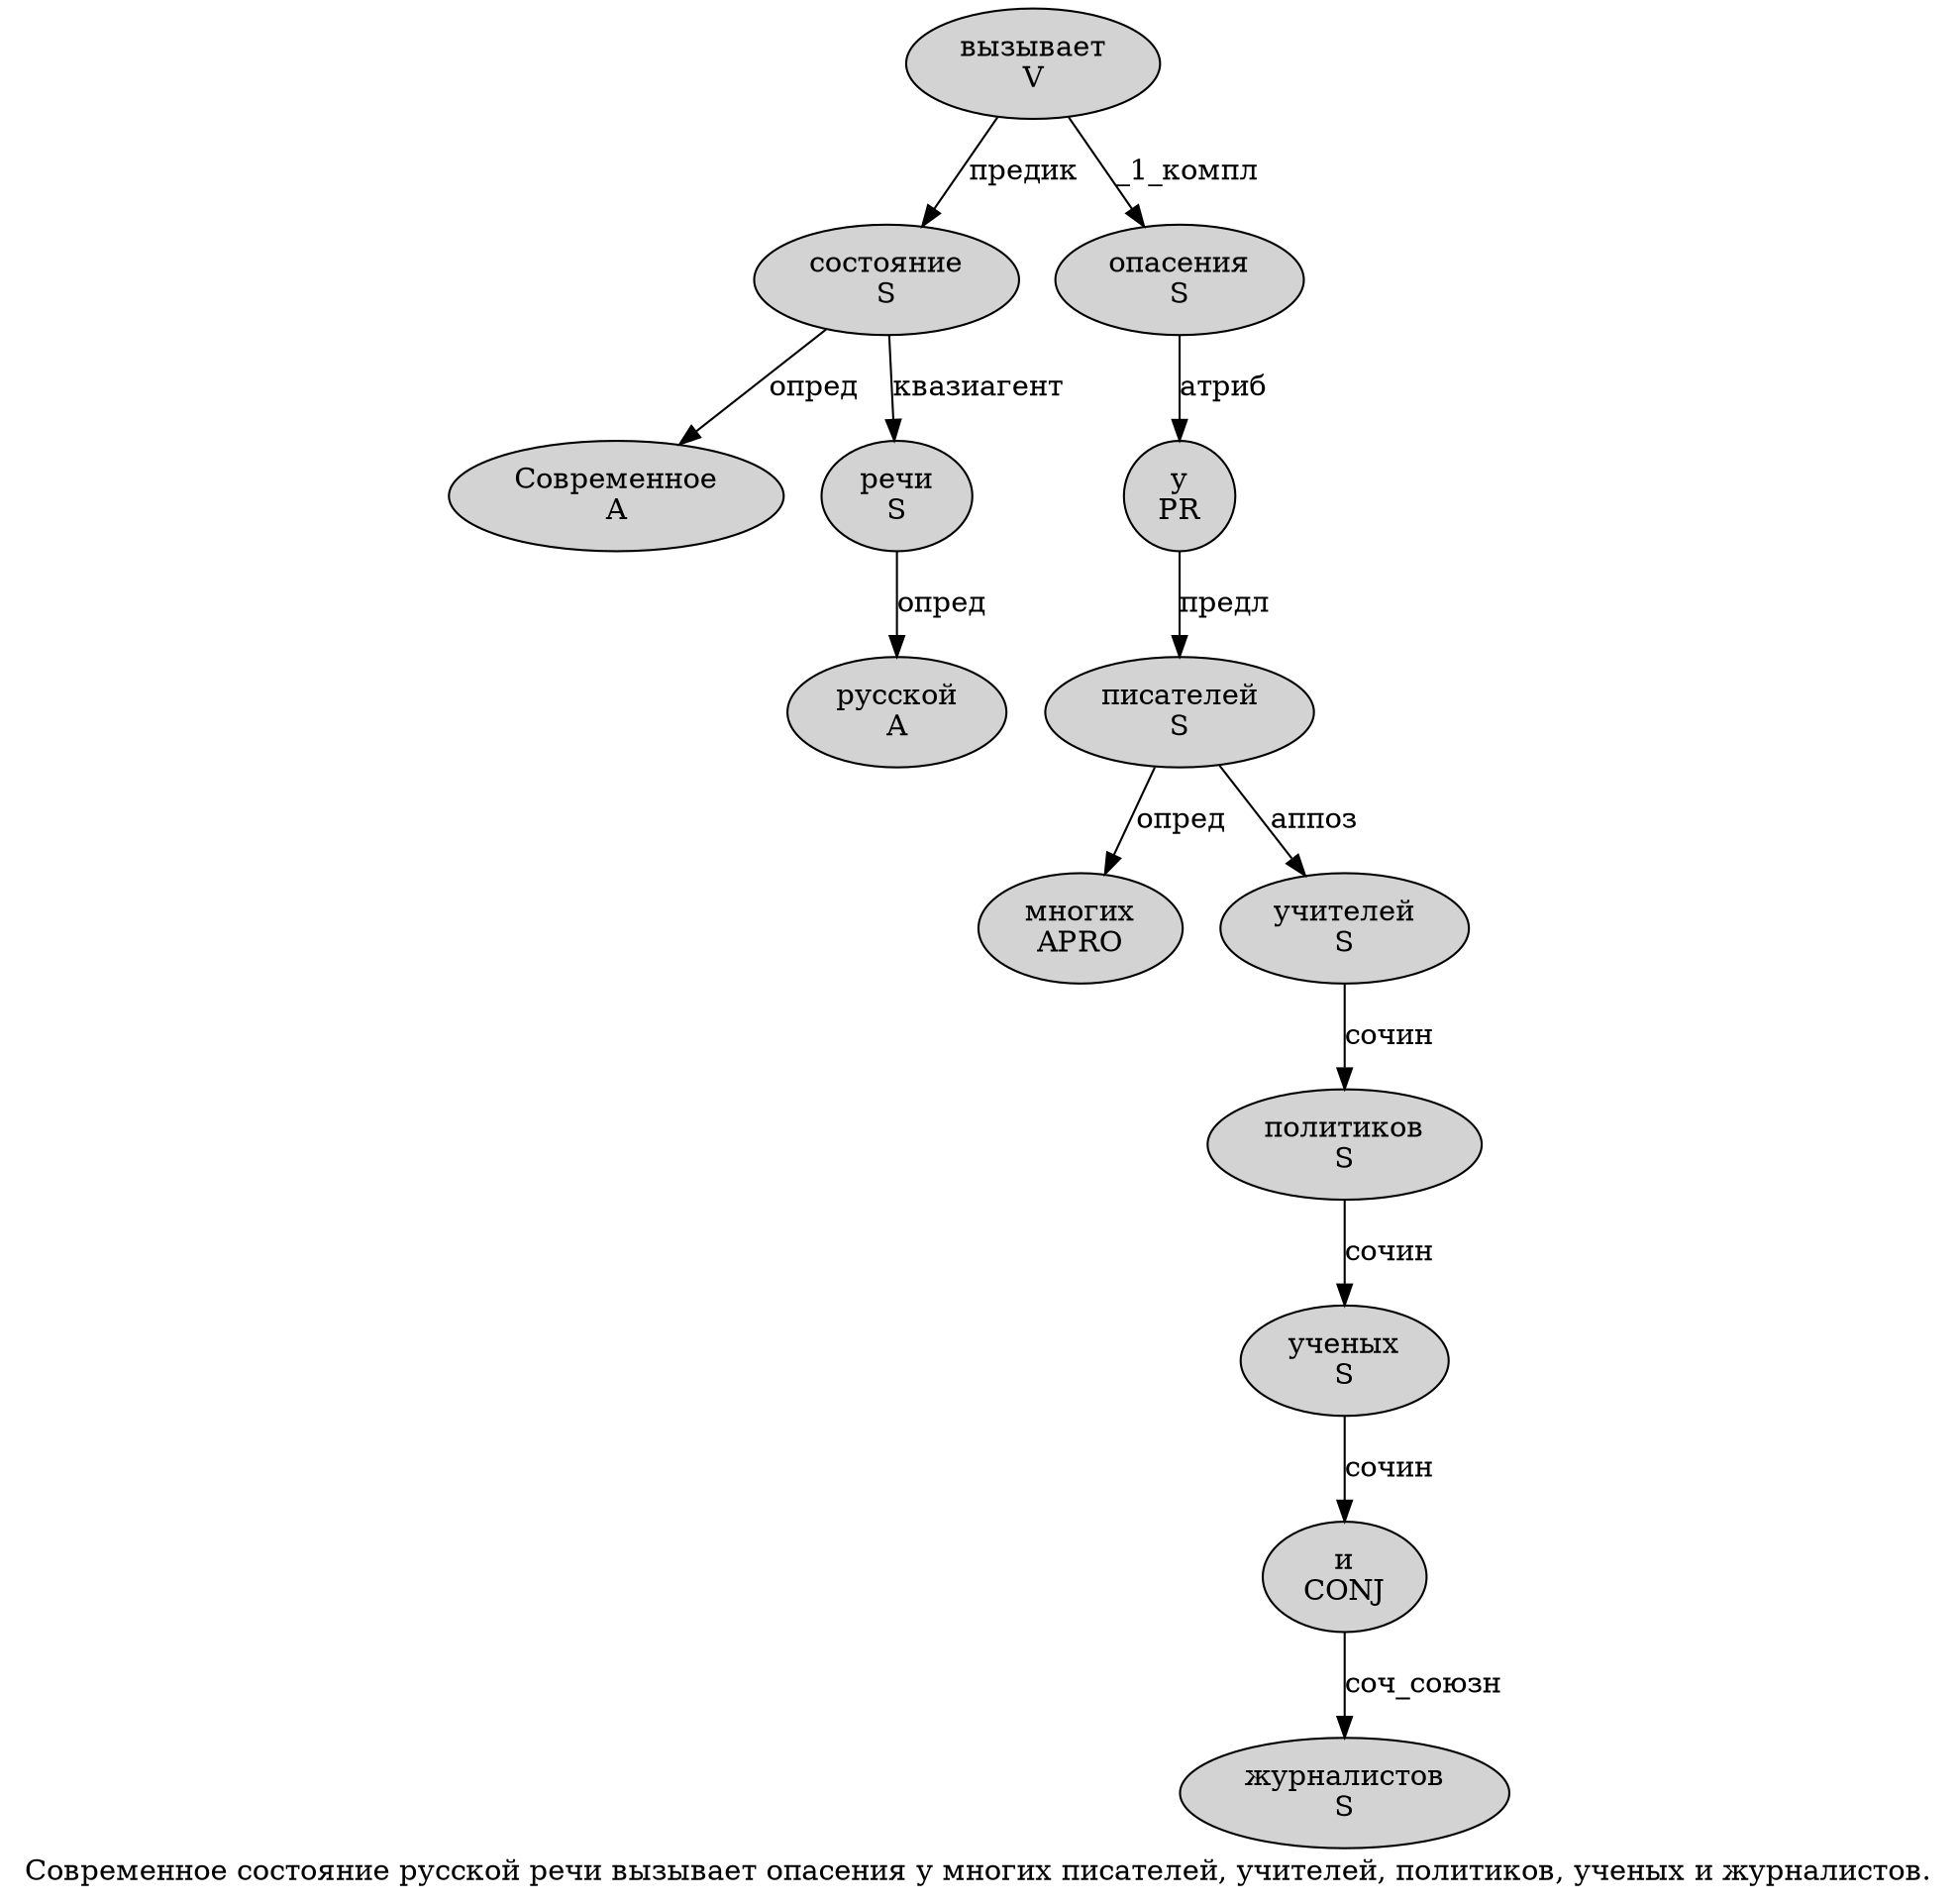 digraph SENTENCE_229 {
	graph [label="Современное состояние русской речи вызывает опасения у многих писателей, учителей, политиков, ученых и журналистов."]
	node [style=filled]
		0 [label="Современное
A" color="" fillcolor=lightgray penwidth=1 shape=ellipse]
		1 [label="состояние
S" color="" fillcolor=lightgray penwidth=1 shape=ellipse]
		2 [label="русской
A" color="" fillcolor=lightgray penwidth=1 shape=ellipse]
		3 [label="речи
S" color="" fillcolor=lightgray penwidth=1 shape=ellipse]
		4 [label="вызывает
V" color="" fillcolor=lightgray penwidth=1 shape=ellipse]
		5 [label="опасения
S" color="" fillcolor=lightgray penwidth=1 shape=ellipse]
		6 [label="у
PR" color="" fillcolor=lightgray penwidth=1 shape=ellipse]
		7 [label="многих
APRO" color="" fillcolor=lightgray penwidth=1 shape=ellipse]
		8 [label="писателей
S" color="" fillcolor=lightgray penwidth=1 shape=ellipse]
		10 [label="учителей
S" color="" fillcolor=lightgray penwidth=1 shape=ellipse]
		12 [label="политиков
S" color="" fillcolor=lightgray penwidth=1 shape=ellipse]
		14 [label="ученых
S" color="" fillcolor=lightgray penwidth=1 shape=ellipse]
		15 [label="и
CONJ" color="" fillcolor=lightgray penwidth=1 shape=ellipse]
		16 [label="журналистов
S" color="" fillcolor=lightgray penwidth=1 shape=ellipse]
			4 -> 1 [label="предик"]
			4 -> 5 [label="_1_компл"]
			15 -> 16 [label="соч_союзн"]
			1 -> 0 [label="опред"]
			1 -> 3 [label="квазиагент"]
			6 -> 8 [label="предл"]
			3 -> 2 [label="опред"]
			14 -> 15 [label="сочин"]
			10 -> 12 [label="сочин"]
			12 -> 14 [label="сочин"]
			5 -> 6 [label="атриб"]
			8 -> 7 [label="опред"]
			8 -> 10 [label="аппоз"]
}